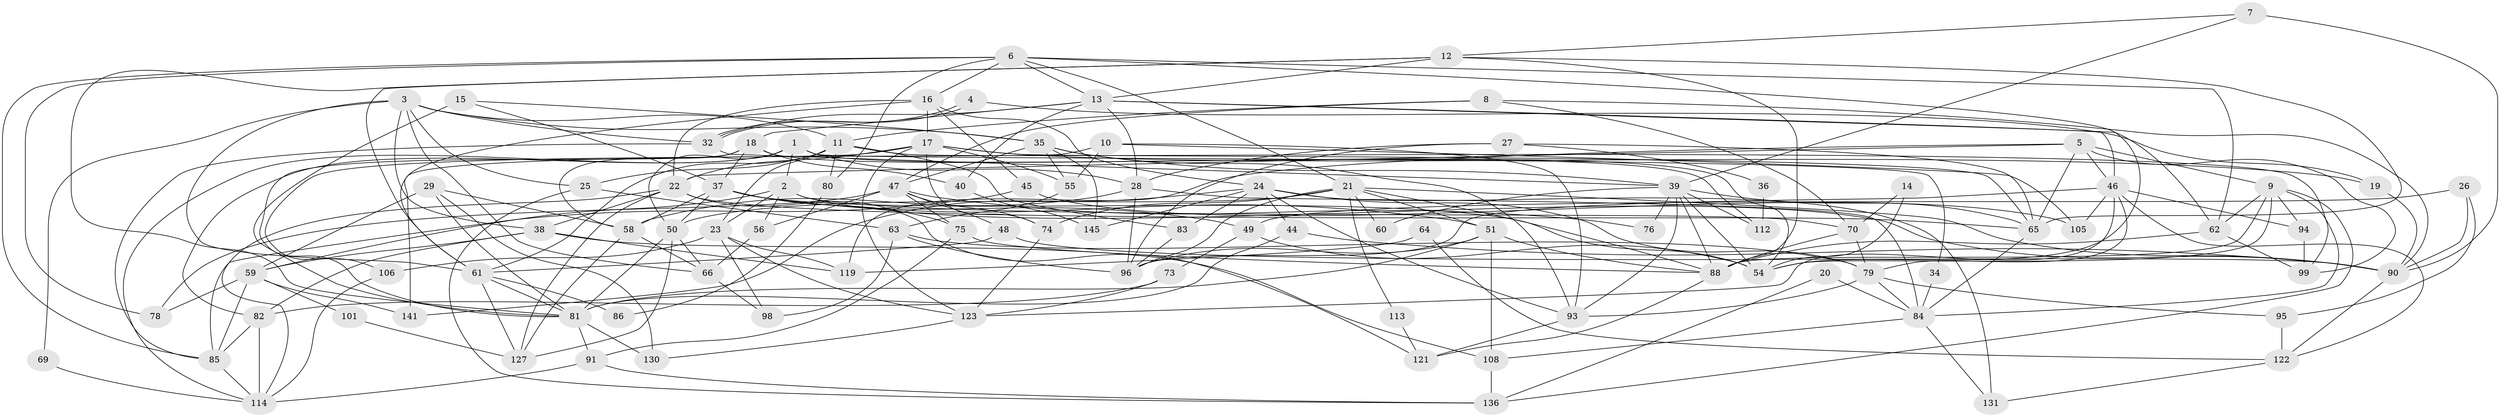 // Generated by graph-tools (version 1.1) at 2025/52/02/27/25 19:52:07]
// undirected, 98 vertices, 243 edges
graph export_dot {
graph [start="1"]
  node [color=gray90,style=filled];
  1 [super="+92"];
  2 [super="+41"];
  3 [super="+53"];
  4;
  5 [super="+100"];
  6 [super="+102"];
  7;
  8;
  9 [super="+111"];
  10;
  11 [super="+52"];
  12 [super="+135"];
  13 [super="+132"];
  14;
  15;
  16 [super="+104"];
  17 [super="+30"];
  18 [super="+138"];
  19;
  20;
  21 [super="+107"];
  22 [super="+115"];
  23 [super="+67"];
  24 [super="+43"];
  25;
  26 [super="+33"];
  27;
  28 [super="+31"];
  29 [super="+71"];
  32;
  34;
  35 [super="+89"];
  36;
  37 [super="+128"];
  38 [super="+57"];
  39 [super="+97"];
  40 [super="+42"];
  44 [super="+77"];
  45;
  46 [super="+120"];
  47 [super="+118"];
  48;
  49;
  50 [super="+72"];
  51 [super="+143"];
  54 [super="+124"];
  55 [super="+68"];
  56;
  58 [super="+109"];
  59 [super="+116"];
  60;
  61 [super="+142"];
  62 [super="+125"];
  63;
  64;
  65 [super="+129"];
  66;
  69;
  70 [super="+140"];
  73;
  74;
  75;
  76;
  78;
  79;
  80;
  81 [super="+103"];
  82;
  83;
  84 [super="+137"];
  85 [super="+87"];
  86;
  88 [super="+110"];
  90 [super="+126"];
  91 [super="+139"];
  93 [super="+134"];
  94;
  95;
  96 [super="+133"];
  98;
  99;
  101;
  105;
  106;
  108 [super="+117"];
  112;
  113;
  114 [super="+146"];
  119;
  121;
  122;
  123 [super="+144"];
  127;
  130;
  131;
  136;
  141;
  145;
  1 -- 2;
  1 -- 54;
  1 -- 82;
  1 -- 34;
  1 -- 28;
  1 -- 50;
  1 -- 114;
  2 -- 56;
  2 -- 23;
  2 -- 59;
  2 -- 90;
  2 -- 70;
  3 -- 32;
  3 -- 35;
  3 -- 11;
  3 -- 61;
  3 -- 66;
  3 -- 69;
  3 -- 38;
  3 -- 25;
  4 -- 32;
  4 -- 32;
  4 -- 19;
  5 -- 65;
  5 -- 22;
  5 -- 99;
  5 -- 119;
  5 -- 9;
  5 -- 46;
  6 -- 62;
  6 -- 78;
  6 -- 16;
  6 -- 21;
  6 -- 85;
  6 -- 80;
  6 -- 13;
  6 -- 54;
  7 -- 12;
  7 -- 39;
  7 -- 90;
  8 -- 11;
  8 -- 70;
  8 -- 90;
  8 -- 47;
  9 -- 88;
  9 -- 62;
  9 -- 94;
  9 -- 136;
  9 -- 84;
  9 -- 54;
  10 -- 55;
  10 -- 141;
  10 -- 93;
  10 -- 105;
  11 -- 61;
  11 -- 80;
  11 -- 83;
  11 -- 99;
  11 -- 23;
  11 -- 25;
  12 -- 65;
  12 -- 81;
  12 -- 13;
  12 -- 61;
  12 -- 88;
  13 -- 40;
  13 -- 28;
  13 -- 32;
  13 -- 46;
  13 -- 18;
  13 -- 62;
  14 -- 54;
  14 -- 70;
  15 -- 37;
  15 -- 35;
  15 -- 81;
  16 -- 22;
  16 -- 17;
  16 -- 45;
  16 -- 61;
  16 -- 24;
  17 -- 19;
  17 -- 55 [weight=2];
  17 -- 65;
  17 -- 74;
  17 -- 22;
  17 -- 106;
  17 -- 123;
  18 -- 58;
  18 -- 112;
  18 -- 40;
  18 -- 37;
  18 -- 81;
  19 -- 90;
  20 -- 136;
  20 -- 84;
  21 -- 50;
  21 -- 60;
  21 -- 88;
  21 -- 90;
  21 -- 96;
  21 -- 113;
  21 -- 74;
  21 -- 51;
  22 -- 127;
  22 -- 65;
  22 -- 114;
  22 -- 38;
  22 -- 121;
  23 -- 106;
  23 -- 98;
  23 -- 119;
  23 -- 123;
  24 -- 131;
  24 -- 79;
  24 -- 83;
  24 -- 145;
  24 -- 141;
  24 -- 44;
  24 -- 93;
  25 -- 63;
  25 -- 136;
  26 -- 95;
  26 -- 90;
  26 -- 49;
  27 -- 36;
  27 -- 65;
  27 -- 28;
  27 -- 96;
  28 -- 84;
  28 -- 96;
  28 -- 58;
  29 -- 130;
  29 -- 81;
  29 -- 58;
  29 -- 59;
  32 -- 39;
  32 -- 85;
  34 -- 84;
  35 -- 145;
  35 -- 39;
  35 -- 55;
  35 -- 93;
  35 -- 47;
  36 -- 112;
  37 -- 49;
  37 -- 75;
  37 -- 51;
  37 -- 54;
  37 -- 58;
  37 -- 50;
  38 -- 82;
  38 -- 119;
  38 -- 108;
  38 -- 59;
  39 -- 65;
  39 -- 76;
  39 -- 112;
  39 -- 60;
  39 -- 93;
  39 -- 54;
  39 -- 88;
  40 -- 145;
  44 -- 81;
  44 -- 90;
  45 -- 105;
  45 -- 85;
  46 -- 94;
  46 -- 105;
  46 -- 122;
  46 -- 123;
  46 -- 96;
  46 -- 79;
  47 -- 48;
  47 -- 56;
  47 -- 74;
  47 -- 75;
  47 -- 76;
  47 -- 78;
  48 -- 90;
  48 -- 61;
  49 -- 73;
  49 -- 54;
  50 -- 81;
  50 -- 66;
  50 -- 127;
  51 -- 96;
  51 -- 108;
  51 -- 81;
  51 -- 88;
  55 -- 63;
  56 -- 66;
  58 -- 66;
  58 -- 127;
  59 -- 78;
  59 -- 101;
  59 -- 141;
  59 -- 85;
  61 -- 127;
  61 -- 86;
  61 -- 81;
  62 -- 88;
  62 -- 99;
  63 -- 79;
  63 -- 98;
  63 -- 96;
  64 -- 122;
  64 -- 119;
  65 -- 84;
  66 -- 98;
  69 -- 114;
  70 -- 79;
  70 -- 88;
  73 -- 82;
  73 -- 123;
  74 -- 123;
  75 -- 91;
  75 -- 88;
  79 -- 93;
  79 -- 95;
  79 -- 84;
  80 -- 86;
  81 -- 130;
  81 -- 91;
  82 -- 114;
  82 -- 85;
  83 -- 96;
  84 -- 131;
  84 -- 108;
  85 -- 114;
  88 -- 121;
  90 -- 122;
  91 -- 114;
  91 -- 136;
  93 -- 121;
  94 -- 99;
  95 -- 122;
  101 -- 127;
  106 -- 114;
  108 -- 136;
  113 -- 121;
  122 -- 131;
  123 -- 130;
}
